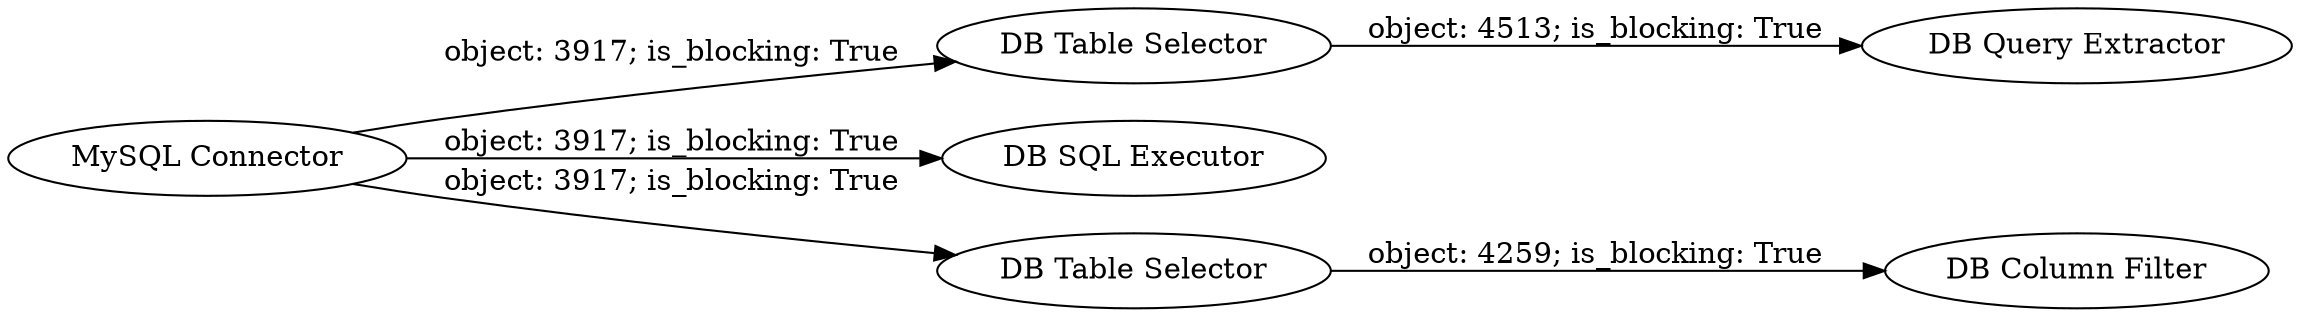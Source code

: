 digraph {
	"1609927366794406658_11" [label="DB Query Extractor"]
	"1609927366794406658_8" [label="DB Column Filter"]
	"1609927366794406658_5" [label="DB Table Selector"]
	"1609927366794406658_3" [label="DB SQL Executor"]
	"1609927366794406658_2" [label="MySQL Connector"]
	"1609927366794406658_7" [label="DB Table Selector"]
	"1609927366794406658_5" -> "1609927366794406658_11" [label="object: 4513; is_blocking: True"]
	"1609927366794406658_2" -> "1609927366794406658_5" [label="object: 3917; is_blocking: True"]
	"1609927366794406658_2" -> "1609927366794406658_3" [label="object: 3917; is_blocking: True"]
	"1609927366794406658_2" -> "1609927366794406658_7" [label="object: 3917; is_blocking: True"]
	"1609927366794406658_7" -> "1609927366794406658_8" [label="object: 4259; is_blocking: True"]
	rankdir=LR
}
